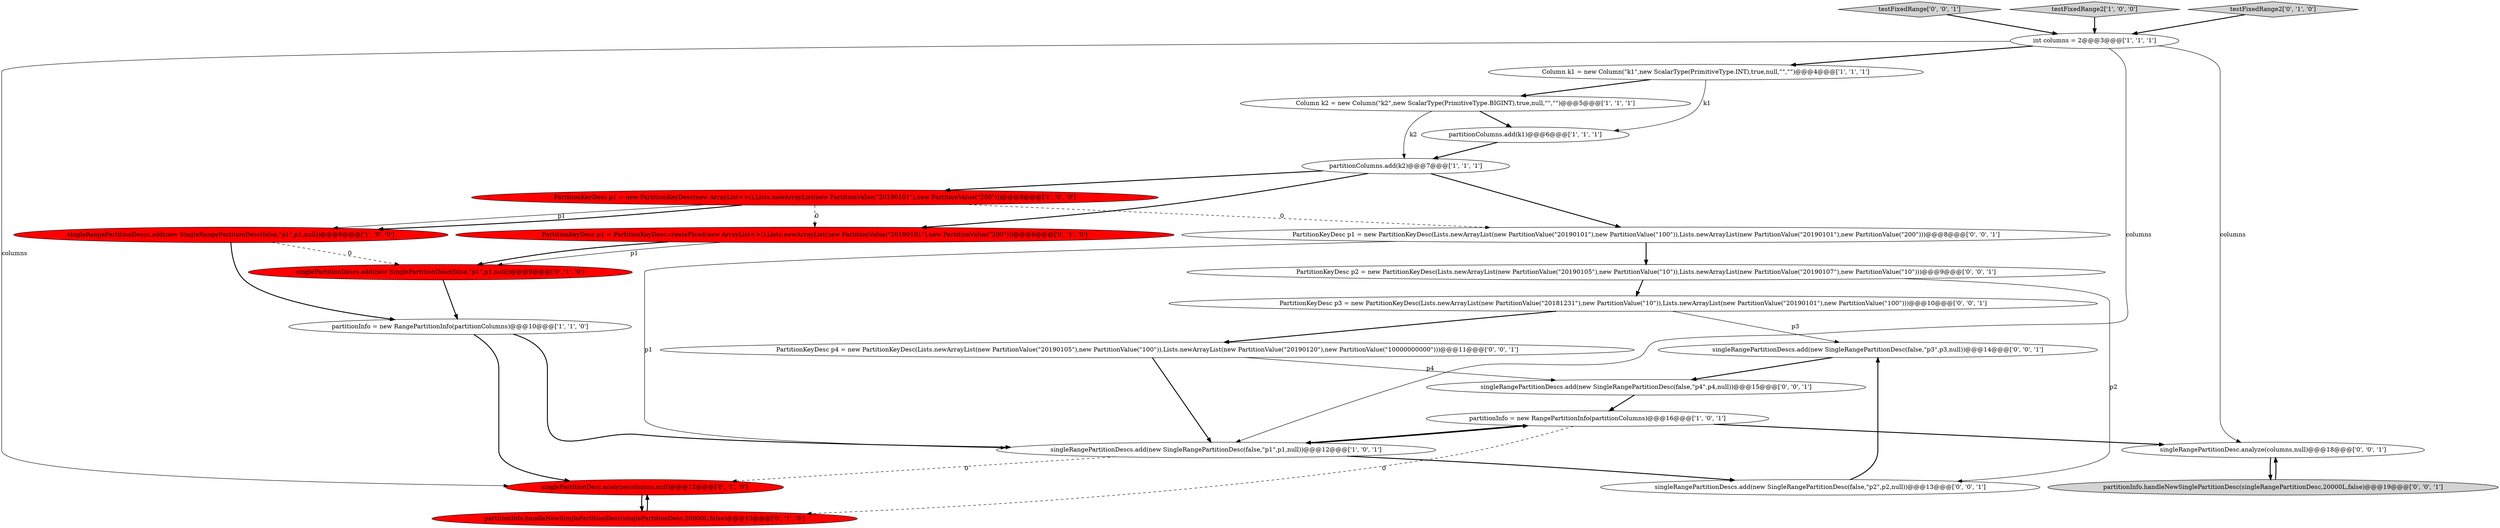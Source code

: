 digraph {
17 [style = filled, label = "singleRangePartitionDescs.add(new SingleRangePartitionDesc(false,\"p3\",p3,null))@@@14@@@['0', '0', '1']", fillcolor = white, shape = ellipse image = "AAA0AAABBB3BBB"];
16 [style = filled, label = "testFixedRange['0', '0', '1']", fillcolor = lightgray, shape = diamond image = "AAA0AAABBB3BBB"];
25 [style = filled, label = "PartitionKeyDesc p4 = new PartitionKeyDesc(Lists.newArrayList(new PartitionValue(\"20190105\"),new PartitionValue(\"100\")),Lists.newArrayList(new PartitionValue(\"20190120\"),new PartitionValue(\"10000000000\")))@@@11@@@['0', '0', '1']", fillcolor = white, shape = ellipse image = "AAA0AAABBB3BBB"];
20 [style = filled, label = "PartitionKeyDesc p3 = new PartitionKeyDesc(Lists.newArrayList(new PartitionValue(\"20181231\"),new PartitionValue(\"10\")),Lists.newArrayList(new PartitionValue(\"20190101\"),new PartitionValue(\"100\")))@@@10@@@['0', '0', '1']", fillcolor = white, shape = ellipse image = "AAA0AAABBB3BBB"];
3 [style = filled, label = "testFixedRange2['1', '0', '0']", fillcolor = lightgray, shape = diamond image = "AAA0AAABBB1BBB"];
7 [style = filled, label = "partitionInfo = new RangePartitionInfo(partitionColumns)@@@10@@@['1', '1', '0']", fillcolor = white, shape = ellipse image = "AAA0AAABBB1BBB"];
4 [style = filled, label = "singleRangePartitionDescs.add(new SingleRangePartitionDesc(false,\"p1\",p1,null))@@@12@@@['1', '0', '1']", fillcolor = white, shape = ellipse image = "AAA0AAABBB1BBB"];
12 [style = filled, label = "partitionInfo.handleNewSinglePartitionDesc(singlePartitionDesc,20000L,false)@@@13@@@['0', '1', '0']", fillcolor = red, shape = ellipse image = "AAA1AAABBB2BBB"];
22 [style = filled, label = "PartitionKeyDesc p1 = new PartitionKeyDesc(Lists.newArrayList(new PartitionValue(\"20190101\"),new PartitionValue(\"100\")),Lists.newArrayList(new PartitionValue(\"20190101\"),new PartitionValue(\"200\")))@@@8@@@['0', '0', '1']", fillcolor = white, shape = ellipse image = "AAA0AAABBB3BBB"];
15 [style = filled, label = "singlePartitionDescs.add(new SinglePartitionDesc(false,\"p1\",p1,null))@@@9@@@['0', '1', '0']", fillcolor = red, shape = ellipse image = "AAA1AAABBB2BBB"];
8 [style = filled, label = "Column k1 = new Column(\"k1\",new ScalarType(PrimitiveType.INT),true,null,\"\",\"\")@@@4@@@['1', '1', '1']", fillcolor = white, shape = ellipse image = "AAA0AAABBB1BBB"];
2 [style = filled, label = "PartitionKeyDesc p1 = new PartitionKeyDesc(new ArrayList<>(),Lists.newArrayList(new PartitionValue(\"20190101\"),new PartitionValue(\"200\")))@@@8@@@['1', '0', '0']", fillcolor = red, shape = ellipse image = "AAA1AAABBB1BBB"];
14 [style = filled, label = "singlePartitionDesc.analyze(columns,null)@@@12@@@['0', '1', '0']", fillcolor = red, shape = ellipse image = "AAA1AAABBB2BBB"];
21 [style = filled, label = "partitionInfo.handleNewSinglePartitionDesc(singleRangePartitionDesc,20000L,false)@@@19@@@['0', '0', '1']", fillcolor = lightgray, shape = ellipse image = "AAA0AAABBB3BBB"];
11 [style = filled, label = "testFixedRange2['0', '1', '0']", fillcolor = lightgray, shape = diamond image = "AAA0AAABBB2BBB"];
0 [style = filled, label = "singleRangePartitionDescs.add(new SingleRangePartitionDesc(false,\"p1\",p1,null))@@@9@@@['1', '0', '0']", fillcolor = red, shape = ellipse image = "AAA1AAABBB1BBB"];
9 [style = filled, label = "partitionColumns.add(k2)@@@7@@@['1', '1', '1']", fillcolor = white, shape = ellipse image = "AAA0AAABBB1BBB"];
5 [style = filled, label = "partitionInfo = new RangePartitionInfo(partitionColumns)@@@16@@@['1', '0', '1']", fillcolor = white, shape = ellipse image = "AAA0AAABBB1BBB"];
23 [style = filled, label = "PartitionKeyDesc p2 = new PartitionKeyDesc(Lists.newArrayList(new PartitionValue(\"20190105\"),new PartitionValue(\"10\")),Lists.newArrayList(new PartitionValue(\"20190107\"),new PartitionValue(\"10\")))@@@9@@@['0', '0', '1']", fillcolor = white, shape = ellipse image = "AAA0AAABBB3BBB"];
24 [style = filled, label = "singleRangePartitionDescs.add(new SingleRangePartitionDesc(false,\"p2\",p2,null))@@@13@@@['0', '0', '1']", fillcolor = white, shape = ellipse image = "AAA0AAABBB3BBB"];
1 [style = filled, label = "int columns = 2@@@3@@@['1', '1', '1']", fillcolor = white, shape = ellipse image = "AAA0AAABBB1BBB"];
13 [style = filled, label = "PartitionKeyDesc p1 = PartitionKeyDesc.createFixed(new ArrayList<>(),Lists.newArrayList(new PartitionValue(\"20190101\"),new PartitionValue(\"200\")))@@@8@@@['0', '1', '0']", fillcolor = red, shape = ellipse image = "AAA1AAABBB2BBB"];
10 [style = filled, label = "Column k2 = new Column(\"k2\",new ScalarType(PrimitiveType.BIGINT),true,null,\"\",\"\")@@@5@@@['1', '1', '1']", fillcolor = white, shape = ellipse image = "AAA0AAABBB1BBB"];
19 [style = filled, label = "singleRangePartitionDesc.analyze(columns,null)@@@18@@@['0', '0', '1']", fillcolor = white, shape = ellipse image = "AAA0AAABBB3BBB"];
18 [style = filled, label = "singleRangePartitionDescs.add(new SingleRangePartitionDesc(false,\"p4\",p4,null))@@@15@@@['0', '0', '1']", fillcolor = white, shape = ellipse image = "AAA0AAABBB3BBB"];
6 [style = filled, label = "partitionColumns.add(k1)@@@6@@@['1', '1', '1']", fillcolor = white, shape = ellipse image = "AAA0AAABBB1BBB"];
9->22 [style = bold, label=""];
8->10 [style = bold, label=""];
23->20 [style = bold, label=""];
5->12 [style = dashed, label="0"];
4->24 [style = bold, label=""];
1->8 [style = bold, label=""];
10->9 [style = solid, label="k2"];
25->18 [style = solid, label="p4"];
15->7 [style = bold, label=""];
3->1 [style = bold, label=""];
21->19 [style = bold, label=""];
1->19 [style = solid, label="columns"];
9->2 [style = bold, label=""];
11->1 [style = bold, label=""];
1->4 [style = solid, label="columns"];
25->4 [style = bold, label=""];
0->15 [style = dashed, label="0"];
7->4 [style = bold, label=""];
22->4 [style = solid, label="p1"];
13->15 [style = solid, label="p1"];
20->25 [style = bold, label=""];
22->23 [style = bold, label=""];
10->6 [style = bold, label=""];
8->6 [style = solid, label="k1"];
2->0 [style = solid, label="p1"];
0->7 [style = bold, label=""];
7->14 [style = bold, label=""];
5->19 [style = bold, label=""];
2->0 [style = bold, label=""];
16->1 [style = bold, label=""];
2->13 [style = dashed, label="0"];
18->5 [style = bold, label=""];
14->12 [style = bold, label=""];
5->4 [style = bold, label=""];
24->17 [style = bold, label=""];
12->14 [style = bold, label=""];
4->14 [style = dashed, label="0"];
13->15 [style = bold, label=""];
23->24 [style = solid, label="p2"];
6->9 [style = bold, label=""];
1->14 [style = solid, label="columns"];
2->22 [style = dashed, label="0"];
4->5 [style = bold, label=""];
17->18 [style = bold, label=""];
20->17 [style = solid, label="p3"];
9->13 [style = bold, label=""];
19->21 [style = bold, label=""];
}
